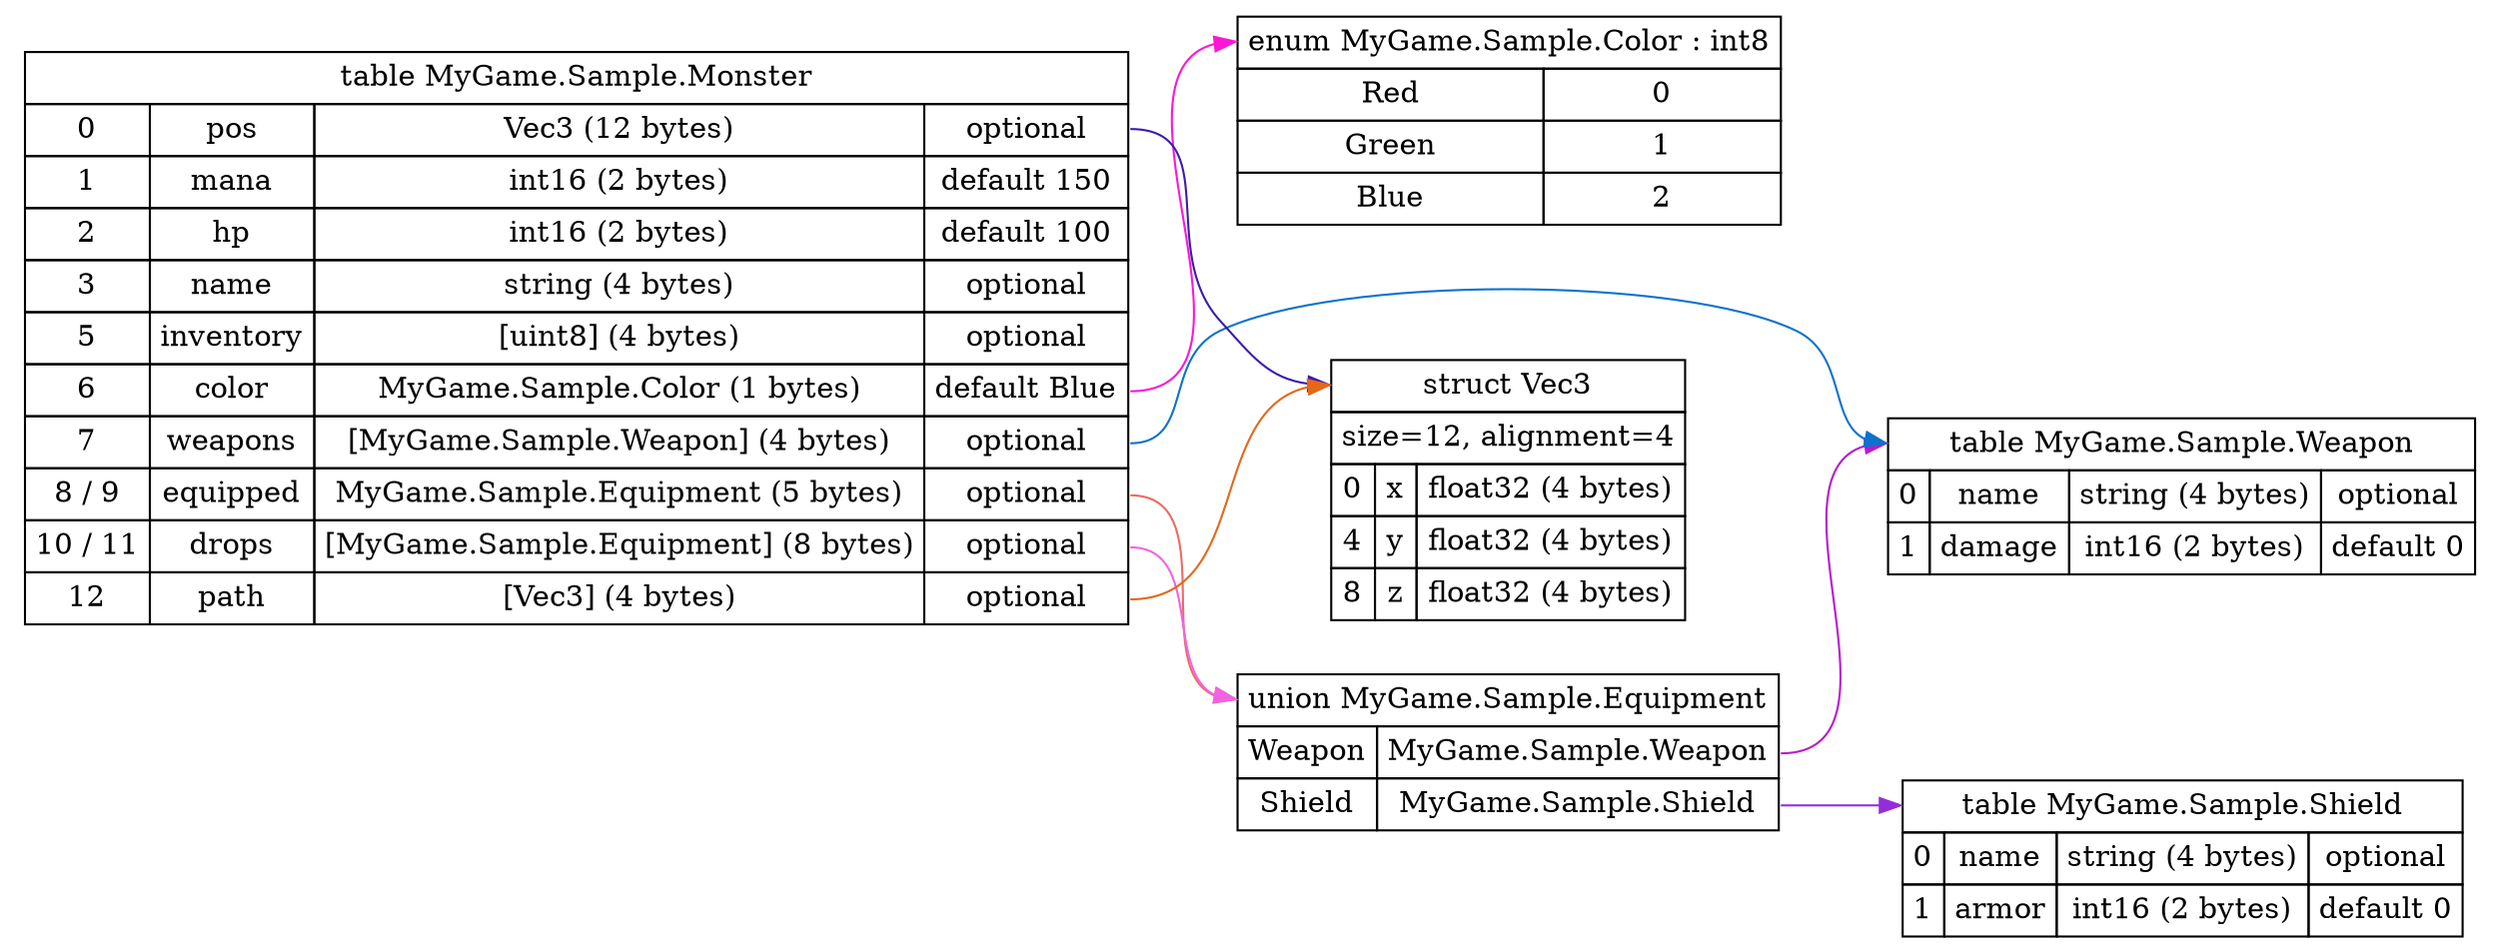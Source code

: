 digraph G
{
  node[ shape = none ];
  rankdir=LR;

  decl0[ label=<
    <TABLE BORDER="0" CELLBORDER="1" CELLSPACING="0" CELLPADDING="4">
      <TR>
        <TD colspan="2" PORT="name">enum MyGame.Sample.Color : int8</TD>
      </TR>
      <TR>
        <TD>Red</TD>
        <TD>0</TD>
      </TR>
      <TR>
        <TD>Green</TD>
        <TD>1</TD>
      </TR>
      <TR>
        <TD>Blue</TD>
        <TD>2</TD>
      </TR>
    </TABLE>>
  ];

  decl1[ label=<
    <TABLE BORDER="0" CELLBORDER="1" CELLSPACING="0" CELLPADDING="4">
      <TR>
        <TD colspan="3" PORT="name">union MyGame.Sample.Equipment</TD>
      </TR>
      <TR>
        <TD>Weapon</TD>
        <TD PORT="p0">MyGame.Sample.Weapon</TD>
      </TR>
      <TR>
        <TD>Shield</TD>
        <TD PORT="p1">MyGame.Sample.Shield</TD>
      </TR>
    </TABLE>>
  ];
  decl1:p0:e -> decl4:name [color = "#b819d1"];
  decl1:p1:e -> decl5:name [color = "#942dd8"];

  decl2[ label=<
    <TABLE BORDER="0" CELLBORDER="1" CELLSPACING="0" CELLPADDING="4">
      <TR>
        <TD colspan="3" PORT="name">struct Vec3</TD>
      </TR>
      <TR>
        <TD colspan="3">size=12, alignment=4</TD>
      </TR>
      <TR>
        <TD>0</TD>
        <TD>x</TD>
        <TD PORT="p0">float32 (4 bytes)</TD>
      </TR>
      <TR>
        <TD>4</TD>
        <TD>y</TD>
        <TD PORT="p1">float32 (4 bytes)</TD>
      </TR>
      <TR>
        <TD>8</TD>
        <TD>z</TD>
        <TD PORT="p2">float32 (4 bytes)</TD>
      </TR>
    </TABLE>>
  ];

  decl3[ label=<
    <TABLE BORDER="0" CELLBORDER="1" CELLSPACING="0" CELLPADDING="4">
      <TR>
        <TD colspan="4" PORT="name">table MyGame.Sample.Monster</TD>
      </TR>
      <TR>
        <TD>0</TD>
        <TD>pos</TD>
        <TD>Vec3 (12 bytes)</TD>
        <TD PORT="p0">optional</TD>
      </TR>
      <TR>
        <TD>1</TD>
        <TD>mana</TD>
        <TD>int16 (2 bytes)</TD>
        <TD PORT="p1">default 150</TD>
      </TR>
      <TR>
        <TD>2</TD>
        <TD>hp</TD>
        <TD>int16 (2 bytes)</TD>
        <TD PORT="p2">default 100</TD>
      </TR>
      <TR>
        <TD>3</TD>
        <TD>name</TD>
        <TD>string (4 bytes)</TD>
        <TD PORT="p3">optional</TD>
      </TR>
      <TR>
        <TD>5</TD>
        <TD>inventory</TD>
        <TD>[uint8] (4 bytes)</TD>
        <TD PORT="p4">optional</TD>
      </TR>
      <TR>
        <TD>6</TD>
        <TD>color</TD>
        <TD>MyGame.Sample.Color (1 bytes)</TD>
        <TD PORT="p5">default Blue</TD>
      </TR>
      <TR>
        <TD>7</TD>
        <TD>weapons</TD>
        <TD>[MyGame.Sample.Weapon] (4 bytes)</TD>
        <TD PORT="p6">optional</TD>
      </TR>
      <TR>
        <TD>8 / 9</TD>
        <TD>equipped</TD>
        <TD>MyGame.Sample.Equipment (5 bytes)</TD>
        <TD PORT="p7">optional</TD>
      </TR>
      <TR>
        <TD>10 / 11</TD>
        <TD>drops</TD>
        <TD>[MyGame.Sample.Equipment] (8 bytes)</TD>
        <TD PORT="p8">optional</TD>
      </TR>
      <TR>
        <TD>12</TD>
        <TD>path</TD>
        <TD>[Vec3] (4 bytes)</TD>
        <TD PORT="p9">optional</TD>
      </TR></TABLE>>
  ];
  decl3:p0:e -> decl2:name [color = "#3b1bad"];
  decl3:p5:e -> decl0:name [color = "#fc16d6"];
  decl3:p6:e -> decl4:name [color = "#0c72cc"];
  decl3:p7:e -> decl1:name [color = "#ed6a61"];
  decl3:p8:e -> decl1:name [color = "#f263e3"];
  decl3:p9:e -> decl2:name [color = "#e56719"];

  decl4[ label=<
    <TABLE BORDER="0" CELLBORDER="1" CELLSPACING="0" CELLPADDING="4">
      <TR>
        <TD colspan="4" PORT="name">table MyGame.Sample.Weapon</TD>
      </TR>
      <TR>
        <TD>0</TD>
        <TD>name</TD>
        <TD>string (4 bytes)</TD>
        <TD PORT="p0">optional</TD>
      </TR>
      <TR>
        <TD>1</TD>
        <TD>damage</TD>
        <TD>int16 (2 bytes)</TD>
        <TD PORT="p1">default 0</TD>
      </TR></TABLE>>
  ];

  decl5[ label=<
    <TABLE BORDER="0" CELLBORDER="1" CELLSPACING="0" CELLPADDING="4">
      <TR>
        <TD colspan="4" PORT="name">table MyGame.Sample.Shield</TD>
      </TR>
      <TR>
        <TD>0</TD>
        <TD>name</TD>
        <TD>string (4 bytes)</TD>
        <TD PORT="p0">optional</TD>
      </TR>
      <TR>
        <TD>1</TD>
        <TD>armor</TD>
        <TD>int16 (2 bytes)</TD>
        <TD PORT="p1">default 0</TD>
      </TR></TABLE>>
  ];
}
